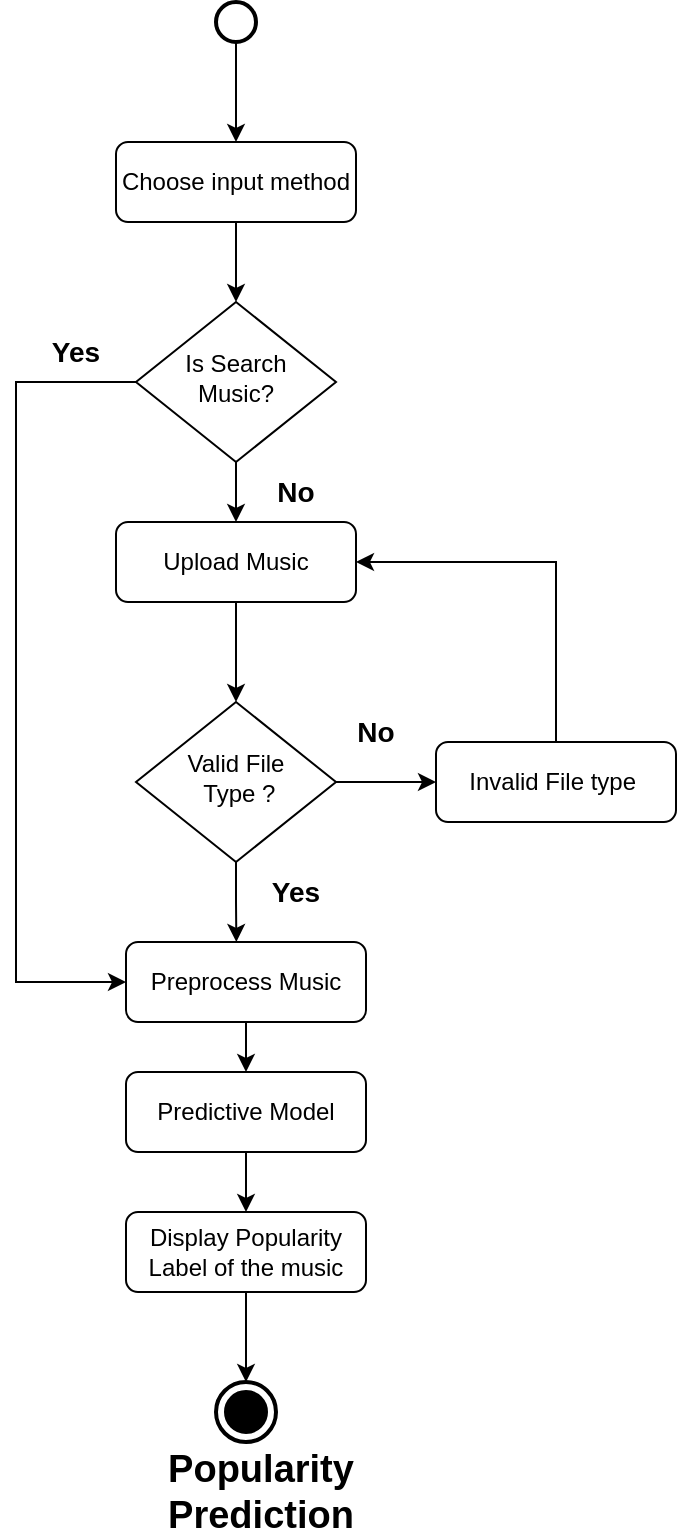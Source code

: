 <mxfile version="24.3.1" type="device">
  <diagram id="UbzpNsTpZnO7c2WZzxSM" name="Page-1">
    <mxGraphModel dx="1303" dy="574" grid="1" gridSize="10" guides="1" tooltips="1" connect="1" arrows="1" fold="1" page="1" pageScale="1" pageWidth="850" pageHeight="1100" math="0" shadow="0">
      <root>
        <mxCell id="0" />
        <mxCell id="1" parent="0" />
        <mxCell id="OPRXAlk0fu0t40kegDR8-1" value="" style="edgeStyle=none;rounded=0;orthogonalLoop=1;jettySize=auto;html=1;" edge="1" source="OPRXAlk0fu0t40kegDR8-2" parent="1">
          <mxGeometry relative="1" as="geometry">
            <mxPoint x="380" y="370" as="targetPoint" />
          </mxGeometry>
        </mxCell>
        <mxCell id="OPRXAlk0fu0t40kegDR8-2" value="Upload Music" style="rounded=1;whiteSpace=wrap;html=1;fontSize=12;glass=0;strokeWidth=1;shadow=0;" vertex="1" parent="1">
          <mxGeometry x="320" y="280" width="120" height="40" as="geometry" />
        </mxCell>
        <mxCell id="OPRXAlk0fu0t40kegDR8-3" style="edgeStyle=orthogonalEdgeStyle;rounded=0;orthogonalLoop=1;jettySize=auto;html=1;exitX=0.5;exitY=1;exitDx=0;exitDy=0;entryX=0.5;entryY=0;entryDx=0;entryDy=0;" edge="1" target="OPRXAlk0fu0t40kegDR8-9" parent="1">
          <mxGeometry relative="1" as="geometry">
            <mxPoint x="385" y="525" as="sourcePoint" />
          </mxGeometry>
        </mxCell>
        <mxCell id="OPRXAlk0fu0t40kegDR8-4" style="edgeStyle=orthogonalEdgeStyle;rounded=0;orthogonalLoop=1;jettySize=auto;html=1;exitX=0.5;exitY=1;exitDx=0;exitDy=0;entryX=0.5;entryY=0;entryDx=0;entryDy=0;entryPerimeter=0;" edge="1" source="OPRXAlk0fu0t40kegDR8-10" target="OPRXAlk0fu0t40kegDR8-5" parent="1">
          <mxGeometry relative="1" as="geometry">
            <mxPoint x="385" y="705" as="targetPoint" />
            <mxPoint x="385" y="745" as="sourcePoint" />
          </mxGeometry>
        </mxCell>
        <mxCell id="OPRXAlk0fu0t40kegDR8-5" value="" style="strokeWidth=2;html=1;shape=mxgraph.flowchart.start_2;whiteSpace=wrap;fillColor=#FFFFFF;fillStyle=solid;" vertex="1" parent="1">
          <mxGeometry x="370" y="710" width="30" height="30" as="geometry" />
        </mxCell>
        <mxCell id="OPRXAlk0fu0t40kegDR8-6" style="edgeStyle=none;rounded=0;orthogonalLoop=1;jettySize=auto;html=1;exitX=0.5;exitY=1;exitDx=0;exitDy=0;exitPerimeter=0;" edge="1" source="OPRXAlk0fu0t40kegDR8-7" parent="1">
          <mxGeometry relative="1" as="geometry">
            <mxPoint x="380" y="90" as="targetPoint" />
          </mxGeometry>
        </mxCell>
        <mxCell id="OPRXAlk0fu0t40kegDR8-7" value="" style="strokeWidth=2;html=1;shape=mxgraph.flowchart.start_2;whiteSpace=wrap;" vertex="1" parent="1">
          <mxGeometry x="370" y="20" width="20" height="20" as="geometry" />
        </mxCell>
        <mxCell id="OPRXAlk0fu0t40kegDR8-8" style="edgeStyle=orthogonalEdgeStyle;rounded=0;orthogonalLoop=1;jettySize=auto;html=1;exitX=0.5;exitY=1;exitDx=0;exitDy=0;entryX=0.5;entryY=0;entryDx=0;entryDy=0;" edge="1" source="OPRXAlk0fu0t40kegDR8-9" target="OPRXAlk0fu0t40kegDR8-10" parent="1">
          <mxGeometry relative="1" as="geometry" />
        </mxCell>
        <mxCell id="OPRXAlk0fu0t40kegDR8-9" value="Predictive Model" style="rounded=1;whiteSpace=wrap;html=1;fontSize=12;glass=0;strokeWidth=1;shadow=0;" vertex="1" parent="1">
          <mxGeometry x="325" y="555" width="120" height="40" as="geometry" />
        </mxCell>
        <mxCell id="OPRXAlk0fu0t40kegDR8-10" value="Display Popularity Label of the music" style="rounded=1;whiteSpace=wrap;html=1;fontSize=12;glass=0;strokeWidth=1;shadow=0;" vertex="1" parent="1">
          <mxGeometry x="325" y="625" width="120" height="40" as="geometry" />
        </mxCell>
        <mxCell id="OPRXAlk0fu0t40kegDR8-11" value="" style="strokeWidth=2;html=1;shape=mxgraph.flowchart.start_2;whiteSpace=wrap;fillStyle=solid;fillColor=#000000;" vertex="1" parent="1">
          <mxGeometry x="375" y="715" width="20" height="20" as="geometry" />
        </mxCell>
        <mxCell id="OPRXAlk0fu0t40kegDR8-12" value="&lt;span style=&quot;font-size: 19px;&quot;&gt;&lt;b&gt;Popularity Prediction&lt;/b&gt;&lt;/span&gt;" style="text;html=1;strokeColor=none;fillColor=none;align=center;verticalAlign=middle;whiteSpace=wrap;rounded=0;" vertex="1" parent="1">
          <mxGeometry x="325" y="750" width="135" height="30" as="geometry" />
        </mxCell>
        <mxCell id="OPRXAlk0fu0t40kegDR8-13" value="Preprocess Music" style="rounded=1;whiteSpace=wrap;html=1;fontSize=12;glass=0;strokeWidth=1;shadow=0;" vertex="1" parent="1">
          <mxGeometry x="325" y="490" width="120" height="40" as="geometry" />
        </mxCell>
        <mxCell id="OPRXAlk0fu0t40kegDR8-14" style="edgeStyle=orthogonalEdgeStyle;rounded=0;orthogonalLoop=1;jettySize=auto;html=1;exitX=1;exitY=0.5;exitDx=0;exitDy=0;entryX=0;entryY=0.5;entryDx=0;entryDy=0;" edge="1" source="OPRXAlk0fu0t40kegDR8-18" parent="1">
          <mxGeometry relative="1" as="geometry">
            <mxPoint x="440" y="390" as="sourcePoint" />
            <mxPoint x="480" y="410" as="targetPoint" />
          </mxGeometry>
        </mxCell>
        <mxCell id="OPRXAlk0fu0t40kegDR8-15" style="edgeStyle=orthogonalEdgeStyle;rounded=0;orthogonalLoop=1;jettySize=auto;html=1;exitX=0.5;exitY=0;exitDx=0;exitDy=0;entryX=1;entryY=0.5;entryDx=0;entryDy=0;" edge="1" source="OPRXAlk0fu0t40kegDR8-16" target="OPRXAlk0fu0t40kegDR8-2" parent="1">
          <mxGeometry relative="1" as="geometry" />
        </mxCell>
        <mxCell id="OPRXAlk0fu0t40kegDR8-16" value="Invalid File type&amp;nbsp;" style="rounded=1;whiteSpace=wrap;html=1;fontSize=12;glass=0;strokeWidth=1;shadow=0;" vertex="1" parent="1">
          <mxGeometry x="480" y="390" width="120" height="40" as="geometry" />
        </mxCell>
        <mxCell id="OPRXAlk0fu0t40kegDR8-17" style="edgeStyle=orthogonalEdgeStyle;rounded=0;orthogonalLoop=1;jettySize=auto;html=1;exitX=0.5;exitY=1;exitDx=0;exitDy=0;" edge="1" source="OPRXAlk0fu0t40kegDR8-18" parent="1">
          <mxGeometry relative="1" as="geometry">
            <mxPoint x="380.176" y="490" as="targetPoint" />
          </mxGeometry>
        </mxCell>
        <mxCell id="OPRXAlk0fu0t40kegDR8-18" value="Valid File&lt;br&gt;&amp;nbsp;Type ?" style="rhombus;whiteSpace=wrap;html=1;shadow=0;fontFamily=Helvetica;fontSize=12;align=center;strokeWidth=1;spacing=6;spacingTop=-4;" vertex="1" parent="1">
          <mxGeometry x="330" y="370" width="100" height="80" as="geometry" />
        </mxCell>
        <mxCell id="OPRXAlk0fu0t40kegDR8-19" value="&lt;b style=&quot;font-size: 14px;&quot;&gt;&lt;font style=&quot;font-size: 14px;&quot;&gt;No&lt;/font&gt;&lt;/b&gt;" style="text;html=1;strokeColor=none;fillColor=none;align=center;verticalAlign=middle;whiteSpace=wrap;rounded=0;fontSize=14;" vertex="1" parent="1">
          <mxGeometry x="430" y="370" width="40" height="30" as="geometry" />
        </mxCell>
        <mxCell id="OPRXAlk0fu0t40kegDR8-20" value="&lt;b style=&quot;font-size: 14px;&quot;&gt;&lt;font style=&quot;font-size: 14px;&quot;&gt;Yes&lt;/font&gt;&lt;/b&gt;" style="text;html=1;strokeColor=none;fillColor=none;align=center;verticalAlign=middle;whiteSpace=wrap;rounded=0;fontSize=14;" vertex="1" parent="1">
          <mxGeometry x="390" y="450" width="40" height="30" as="geometry" />
        </mxCell>
        <mxCell id="OPRXAlk0fu0t40kegDR8-21" style="edgeStyle=orthogonalEdgeStyle;rounded=0;orthogonalLoop=1;jettySize=auto;html=1;exitX=0.5;exitY=1;exitDx=0;exitDy=0;entryX=0.5;entryY=0;entryDx=0;entryDy=0;" edge="1" source="OPRXAlk0fu0t40kegDR8-22" target="OPRXAlk0fu0t40kegDR8-25" parent="1">
          <mxGeometry relative="1" as="geometry" />
        </mxCell>
        <mxCell id="OPRXAlk0fu0t40kegDR8-22" value="Choose input method" style="rounded=1;whiteSpace=wrap;html=1;fontSize=12;glass=0;strokeWidth=1;shadow=0;" vertex="1" parent="1">
          <mxGeometry x="320" y="90" width="120" height="40" as="geometry" />
        </mxCell>
        <mxCell id="OPRXAlk0fu0t40kegDR8-23" value="" style="edgeStyle=orthogonalEdgeStyle;rounded=0;orthogonalLoop=1;jettySize=auto;html=1;" edge="1" source="OPRXAlk0fu0t40kegDR8-25" target="OPRXAlk0fu0t40kegDR8-2" parent="1">
          <mxGeometry relative="1" as="geometry" />
        </mxCell>
        <mxCell id="OPRXAlk0fu0t40kegDR8-24" style="edgeStyle=orthogonalEdgeStyle;rounded=0;orthogonalLoop=1;jettySize=auto;html=1;exitX=0;exitY=0.5;exitDx=0;exitDy=0;entryX=0;entryY=0.5;entryDx=0;entryDy=0;" edge="1" source="OPRXAlk0fu0t40kegDR8-25" target="OPRXAlk0fu0t40kegDR8-13" parent="1">
          <mxGeometry relative="1" as="geometry">
            <Array as="points">
              <mxPoint x="270" y="210" />
              <mxPoint x="270" y="510" />
            </Array>
          </mxGeometry>
        </mxCell>
        <mxCell id="OPRXAlk0fu0t40kegDR8-25" value="Is Search Music?" style="rhombus;whiteSpace=wrap;html=1;shadow=0;fontFamily=Helvetica;fontSize=12;align=center;strokeWidth=1;spacing=6;spacingTop=-4;" vertex="1" parent="1">
          <mxGeometry x="330" y="170" width="100" height="80" as="geometry" />
        </mxCell>
        <mxCell id="OPRXAlk0fu0t40kegDR8-26" value="&lt;b style=&quot;font-size: 14px;&quot;&gt;&lt;font style=&quot;font-size: 14px;&quot;&gt;No&lt;/font&gt;&lt;/b&gt;" style="text;html=1;strokeColor=none;fillColor=none;align=center;verticalAlign=middle;whiteSpace=wrap;rounded=0;fontSize=14;" vertex="1" parent="1">
          <mxGeometry x="390" y="250" width="40" height="30" as="geometry" />
        </mxCell>
        <mxCell id="OPRXAlk0fu0t40kegDR8-27" value="&lt;b style=&quot;font-size: 14px;&quot;&gt;&lt;font style=&quot;font-size: 14px;&quot;&gt;Yes&lt;/font&gt;&lt;/b&gt;" style="text;html=1;strokeColor=none;fillColor=none;align=center;verticalAlign=middle;whiteSpace=wrap;rounded=0;fontSize=14;" vertex="1" parent="1">
          <mxGeometry x="280" y="180" width="40" height="30" as="geometry" />
        </mxCell>
      </root>
    </mxGraphModel>
  </diagram>
</mxfile>

